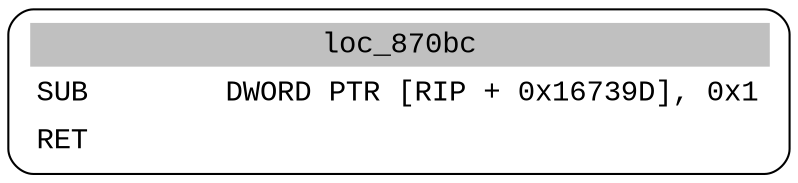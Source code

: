 digraph asm_graph {
1941 [
shape="Mrecord" fontname="Courier New"label =<<table border="0" cellborder="0" cellpadding="3"><tr><td align="center" colspan="2" bgcolor="grey">loc_870bc</td></tr><tr><td align="left">SUB        DWORD PTR [RIP + 0x16739D], 0x1</td></tr><tr><td align="left">RET        </td></tr></table>> ];
}